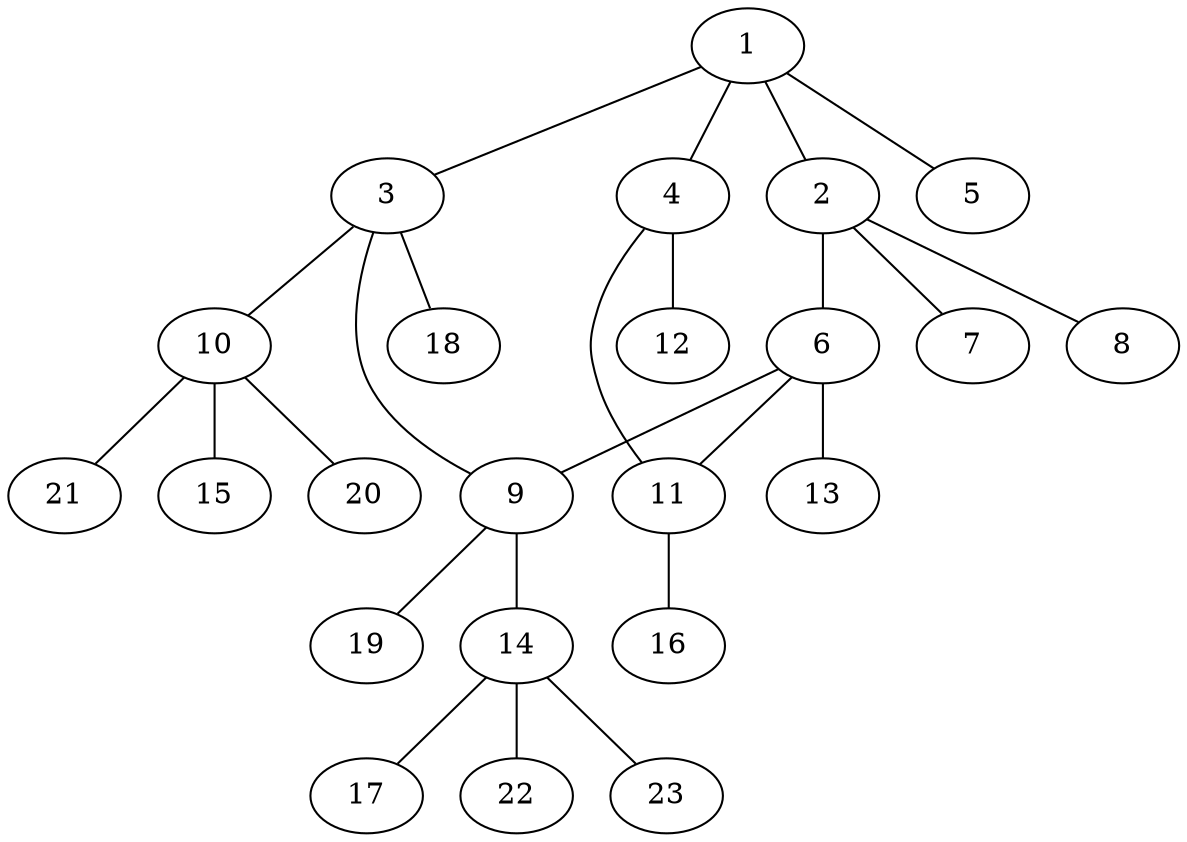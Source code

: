 graph molecule_4065 {
	1	 [chem=C];
	2	 [chem=C];
	1 -- 2	 [valence=1];
	3	 [chem=C];
	1 -- 3	 [valence=1];
	4	 [chem=C];
	1 -- 4	 [valence=1];
	5	 [chem=Cl];
	1 -- 5	 [valence=1];
	6	 [chem=C];
	2 -- 6	 [valence=1];
	7	 [chem=Cl];
	2 -- 7	 [valence=1];
	8	 [chem=Cl];
	2 -- 8	 [valence=1];
	9	 [chem=C];
	3 -- 9	 [valence=1];
	10	 [chem=C];
	3 -- 10	 [valence=1];
	18	 [chem=H];
	3 -- 18	 [valence=1];
	11	 [chem=C];
	4 -- 11	 [valence=2];
	12	 [chem=Cl];
	4 -- 12	 [valence=1];
	6 -- 9	 [valence=1];
	6 -- 11	 [valence=1];
	13	 [chem=Cl];
	6 -- 13	 [valence=1];
	14	 [chem=C];
	9 -- 14	 [valence=1];
	19	 [chem=H];
	9 -- 19	 [valence=1];
	15	 [chem=Cl];
	10 -- 15	 [valence=1];
	20	 [chem=H];
	10 -- 20	 [valence=1];
	21	 [chem=H];
	10 -- 21	 [valence=1];
	16	 [chem=Cl];
	11 -- 16	 [valence=1];
	17	 [chem=Cl];
	14 -- 17	 [valence=1];
	22	 [chem=H];
	14 -- 22	 [valence=1];
	23	 [chem=H];
	14 -- 23	 [valence=1];
}
